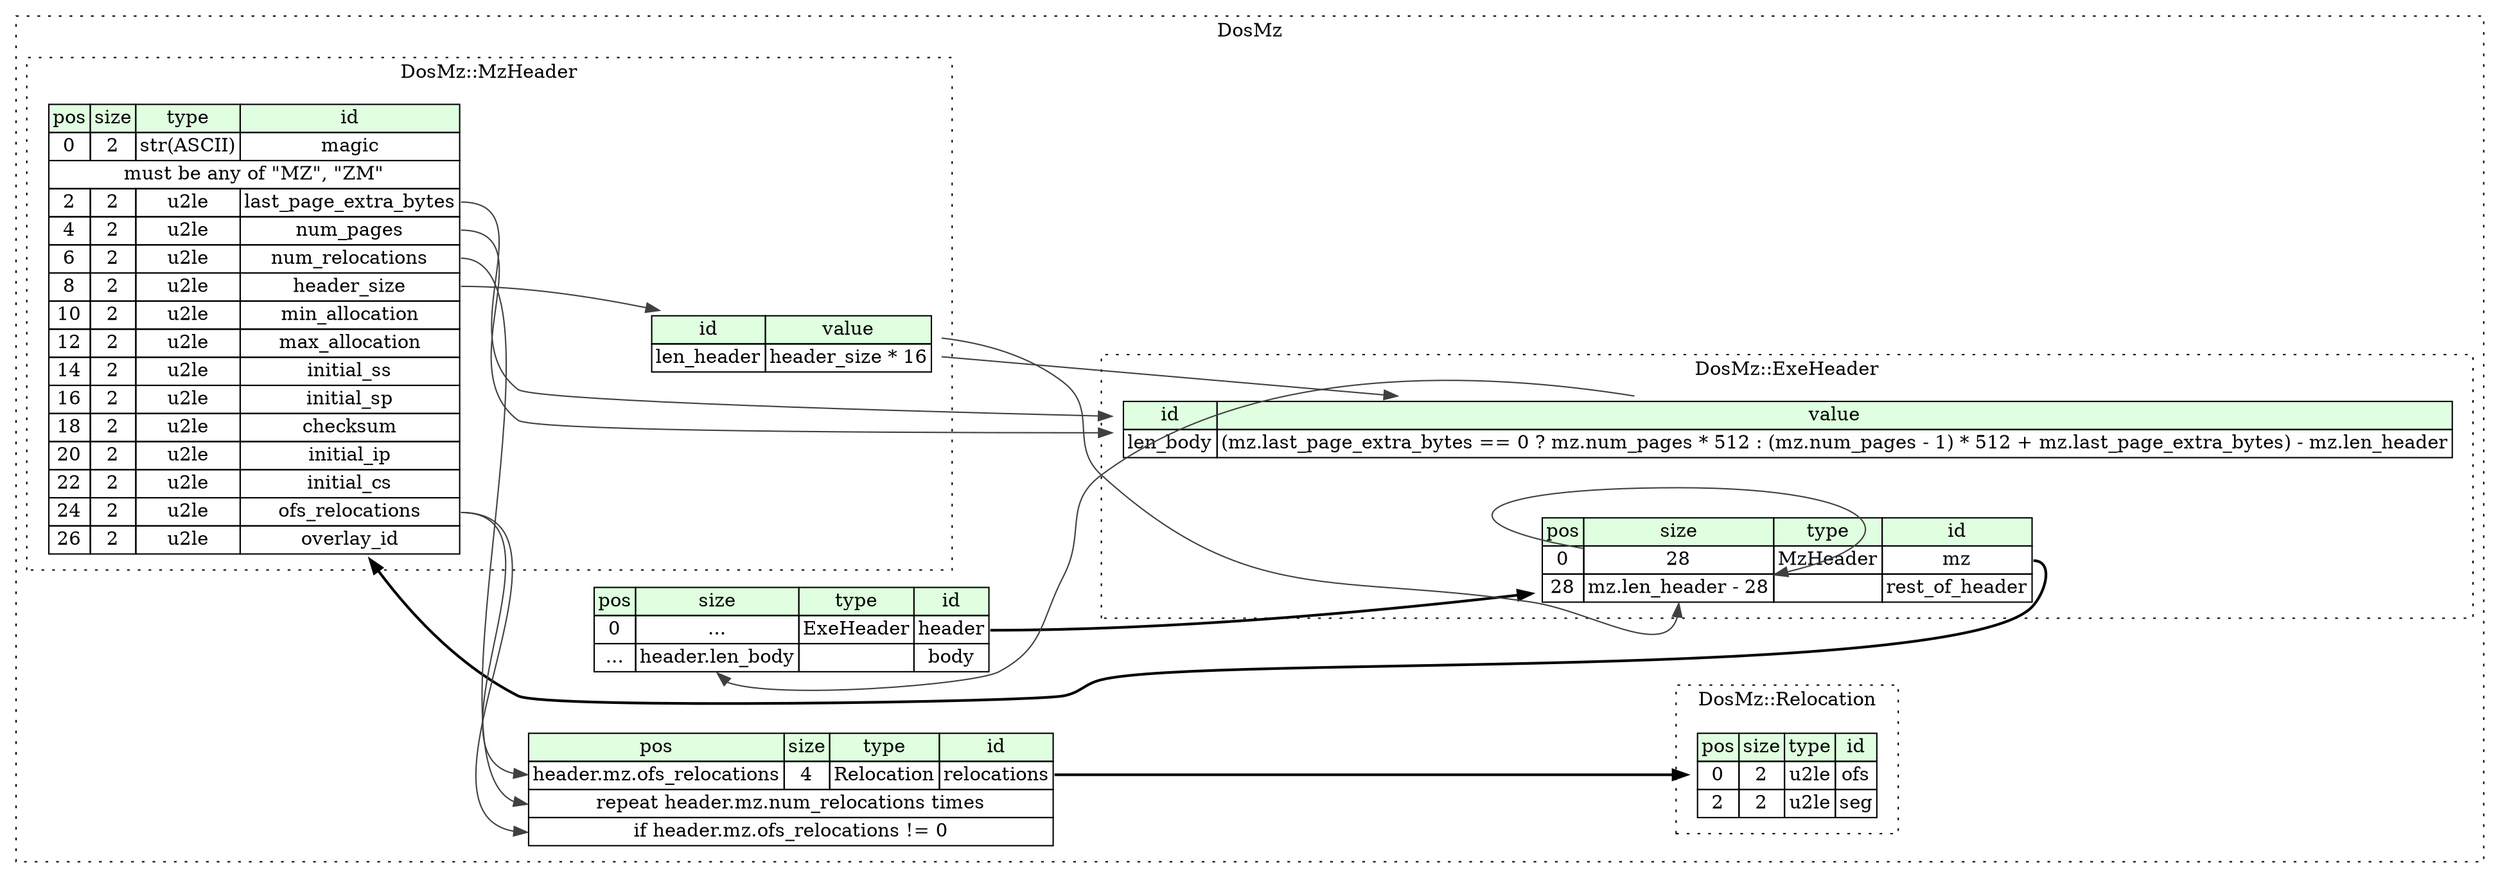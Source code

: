 digraph {
	rankdir=LR;
	node [shape=plaintext];
	subgraph cluster__dos_mz {
		label="DosMz";
		graph[style=dotted];

		dos_mz__seq [label=<<TABLE BORDER="0" CELLBORDER="1" CELLSPACING="0">
			<TR><TD BGCOLOR="#E0FFE0">pos</TD><TD BGCOLOR="#E0FFE0">size</TD><TD BGCOLOR="#E0FFE0">type</TD><TD BGCOLOR="#E0FFE0">id</TD></TR>
			<TR><TD PORT="header_pos">0</TD><TD PORT="header_size">...</TD><TD>ExeHeader</TD><TD PORT="header_type">header</TD></TR>
			<TR><TD PORT="body_pos">...</TD><TD PORT="body_size">header.len_body</TD><TD></TD><TD PORT="body_type">body</TD></TR>
		</TABLE>>];
		dos_mz__inst__relocations [label=<<TABLE BORDER="0" CELLBORDER="1" CELLSPACING="0">
			<TR><TD BGCOLOR="#E0FFE0">pos</TD><TD BGCOLOR="#E0FFE0">size</TD><TD BGCOLOR="#E0FFE0">type</TD><TD BGCOLOR="#E0FFE0">id</TD></TR>
			<TR><TD PORT="relocations_pos">header.mz.ofs_relocations</TD><TD PORT="relocations_size">4</TD><TD>Relocation</TD><TD PORT="relocations_type">relocations</TD></TR>
			<TR><TD COLSPAN="4" PORT="relocations__repeat">repeat header.mz.num_relocations times</TD></TR>
			<TR><TD COLSPAN="4" PORT="relocations__if">if header.mz.ofs_relocations != 0</TD></TR>
		</TABLE>>];
		subgraph cluster__exe_header {
			label="DosMz::ExeHeader";
			graph[style=dotted];

			exe_header__seq [label=<<TABLE BORDER="0" CELLBORDER="1" CELLSPACING="0">
				<TR><TD BGCOLOR="#E0FFE0">pos</TD><TD BGCOLOR="#E0FFE0">size</TD><TD BGCOLOR="#E0FFE0">type</TD><TD BGCOLOR="#E0FFE0">id</TD></TR>
				<TR><TD PORT="mz_pos">0</TD><TD PORT="mz_size">28</TD><TD>MzHeader</TD><TD PORT="mz_type">mz</TD></TR>
				<TR><TD PORT="rest_of_header_pos">28</TD><TD PORT="rest_of_header_size">mz.len_header - 28</TD><TD></TD><TD PORT="rest_of_header_type">rest_of_header</TD></TR>
			</TABLE>>];
			exe_header__inst__len_body [label=<<TABLE BORDER="0" CELLBORDER="1" CELLSPACING="0">
				<TR><TD BGCOLOR="#E0FFE0">id</TD><TD BGCOLOR="#E0FFE0">value</TD></TR>
				<TR><TD>len_body</TD><TD>(mz.last_page_extra_bytes == 0 ? mz.num_pages * 512 : (mz.num_pages - 1) * 512 + mz.last_page_extra_bytes) - mz.len_header</TD></TR>
			</TABLE>>];
		}
		subgraph cluster__mz_header {
			label="DosMz::MzHeader";
			graph[style=dotted];

			mz_header__seq [label=<<TABLE BORDER="0" CELLBORDER="1" CELLSPACING="0">
				<TR><TD BGCOLOR="#E0FFE0">pos</TD><TD BGCOLOR="#E0FFE0">size</TD><TD BGCOLOR="#E0FFE0">type</TD><TD BGCOLOR="#E0FFE0">id</TD></TR>
				<TR><TD PORT="magic_pos">0</TD><TD PORT="magic_size">2</TD><TD>str(ASCII)</TD><TD PORT="magic_type">magic</TD></TR>
				<TR><TD COLSPAN="4" PORT="magic__valid">must be any of &quot;MZ&quot;, &quot;ZM&quot;</TD></TR>
				<TR><TD PORT="last_page_extra_bytes_pos">2</TD><TD PORT="last_page_extra_bytes_size">2</TD><TD>u2le</TD><TD PORT="last_page_extra_bytes_type">last_page_extra_bytes</TD></TR>
				<TR><TD PORT="num_pages_pos">4</TD><TD PORT="num_pages_size">2</TD><TD>u2le</TD><TD PORT="num_pages_type">num_pages</TD></TR>
				<TR><TD PORT="num_relocations_pos">6</TD><TD PORT="num_relocations_size">2</TD><TD>u2le</TD><TD PORT="num_relocations_type">num_relocations</TD></TR>
				<TR><TD PORT="header_size_pos">8</TD><TD PORT="header_size_size">2</TD><TD>u2le</TD><TD PORT="header_size_type">header_size</TD></TR>
				<TR><TD PORT="min_allocation_pos">10</TD><TD PORT="min_allocation_size">2</TD><TD>u2le</TD><TD PORT="min_allocation_type">min_allocation</TD></TR>
				<TR><TD PORT="max_allocation_pos">12</TD><TD PORT="max_allocation_size">2</TD><TD>u2le</TD><TD PORT="max_allocation_type">max_allocation</TD></TR>
				<TR><TD PORT="initial_ss_pos">14</TD><TD PORT="initial_ss_size">2</TD><TD>u2le</TD><TD PORT="initial_ss_type">initial_ss</TD></TR>
				<TR><TD PORT="initial_sp_pos">16</TD><TD PORT="initial_sp_size">2</TD><TD>u2le</TD><TD PORT="initial_sp_type">initial_sp</TD></TR>
				<TR><TD PORT="checksum_pos">18</TD><TD PORT="checksum_size">2</TD><TD>u2le</TD><TD PORT="checksum_type">checksum</TD></TR>
				<TR><TD PORT="initial_ip_pos">20</TD><TD PORT="initial_ip_size">2</TD><TD>u2le</TD><TD PORT="initial_ip_type">initial_ip</TD></TR>
				<TR><TD PORT="initial_cs_pos">22</TD><TD PORT="initial_cs_size">2</TD><TD>u2le</TD><TD PORT="initial_cs_type">initial_cs</TD></TR>
				<TR><TD PORT="ofs_relocations_pos">24</TD><TD PORT="ofs_relocations_size">2</TD><TD>u2le</TD><TD PORT="ofs_relocations_type">ofs_relocations</TD></TR>
				<TR><TD PORT="overlay_id_pos">26</TD><TD PORT="overlay_id_size">2</TD><TD>u2le</TD><TD PORT="overlay_id_type">overlay_id</TD></TR>
			</TABLE>>];
			mz_header__inst__len_header [label=<<TABLE BORDER="0" CELLBORDER="1" CELLSPACING="0">
				<TR><TD BGCOLOR="#E0FFE0">id</TD><TD BGCOLOR="#E0FFE0">value</TD></TR>
				<TR><TD>len_header</TD><TD>header_size * 16</TD></TR>
			</TABLE>>];
		}
		subgraph cluster__relocation {
			label="DosMz::Relocation";
			graph[style=dotted];

			relocation__seq [label=<<TABLE BORDER="0" CELLBORDER="1" CELLSPACING="0">
				<TR><TD BGCOLOR="#E0FFE0">pos</TD><TD BGCOLOR="#E0FFE0">size</TD><TD BGCOLOR="#E0FFE0">type</TD><TD BGCOLOR="#E0FFE0">id</TD></TR>
				<TR><TD PORT="ofs_pos">0</TD><TD PORT="ofs_size">2</TD><TD>u2le</TD><TD PORT="ofs_type">ofs</TD></TR>
				<TR><TD PORT="seg_pos">2</TD><TD PORT="seg_size">2</TD><TD>u2le</TD><TD PORT="seg_type">seg</TD></TR>
			</TABLE>>];
		}
	}
	dos_mz__seq:header_type -> exe_header__seq [style=bold];
	exe_header__inst__len_body:len_body_type -> dos_mz__seq:body_size [color="#404040"];
	mz_header__seq:ofs_relocations_type -> dos_mz__inst__relocations:relocations_pos [color="#404040"];
	dos_mz__inst__relocations:relocations_type -> relocation__seq [style=bold];
	mz_header__seq:num_relocations_type -> dos_mz__inst__relocations:relocations__repeat [color="#404040"];
	mz_header__seq:ofs_relocations_type -> dos_mz__inst__relocations:relocations__if [color="#404040"];
	exe_header__seq:mz_type -> mz_header__seq [style=bold];
	mz_header__inst__len_header:len_header_type -> exe_header__seq:rest_of_header_size [color="#404040"];
	exe_header__seq:mz_size -> exe_header__seq:rest_of_header_size [color="#404040"];
	mz_header__seq:last_page_extra_bytes_type -> exe_header__inst__len_body [color="#404040"];
	mz_header__seq:num_pages_type -> exe_header__inst__len_body [color="#404040"];
	mz_header__inst__len_header:len_header_type -> exe_header__inst__len_body [color="#404040"];
	mz_header__seq:header_size_type -> mz_header__inst__len_header [color="#404040"];
}
